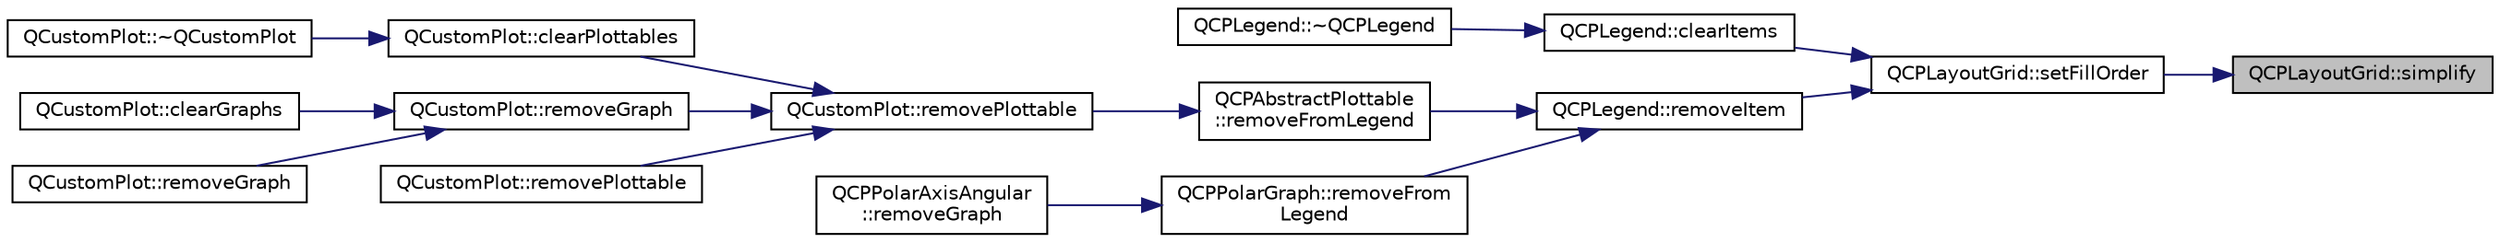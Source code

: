 digraph "QCPLayoutGrid::simplify"
{
 // LATEX_PDF_SIZE
  edge [fontname="Helvetica",fontsize="10",labelfontname="Helvetica",labelfontsize="10"];
  node [fontname="Helvetica",fontsize="10",shape=record];
  rankdir="RL";
  Node1 [label="QCPLayoutGrid::simplify",height=0.2,width=0.4,color="black", fillcolor="grey75", style="filled", fontcolor="black",tooltip=" "];
  Node1 -> Node2 [dir="back",color="midnightblue",fontsize="10",style="solid",fontname="Helvetica"];
  Node2 [label="QCPLayoutGrid::setFillOrder",height=0.2,width=0.4,color="black", fillcolor="white", style="filled",URL="$classQCPLayoutGrid.html#affc2f3cfd22f28698c5b29b960d2a391",tooltip=" "];
  Node2 -> Node3 [dir="back",color="midnightblue",fontsize="10",style="solid",fontname="Helvetica"];
  Node3 [label="QCPLegend::clearItems",height=0.2,width=0.4,color="black", fillcolor="white", style="filled",URL="$classQCPLegend.html#a24795c7250eb5214fcea16b7217b4dfb",tooltip=" "];
  Node3 -> Node4 [dir="back",color="midnightblue",fontsize="10",style="solid",fontname="Helvetica"];
  Node4 [label="QCPLegend::~QCPLegend",height=0.2,width=0.4,color="black", fillcolor="white", style="filled",URL="$classQCPLegend.html#a11391e486a959a42eeba4edf1bd8b46b",tooltip=" "];
  Node2 -> Node5 [dir="back",color="midnightblue",fontsize="10",style="solid",fontname="Helvetica"];
  Node5 [label="QCPLegend::removeItem",height=0.2,width=0.4,color="black", fillcolor="white", style="filled",URL="$classQCPLegend.html#ac91595c3eaa746fe6321d2eb952c63bb",tooltip=" "];
  Node5 -> Node6 [dir="back",color="midnightblue",fontsize="10",style="solid",fontname="Helvetica"];
  Node6 [label="QCPAbstractPlottable\l::removeFromLegend",height=0.2,width=0.4,color="black", fillcolor="white", style="filled",URL="$classQCPAbstractPlottable.html#a3cc235007e2343a65ad4f463767e0e20",tooltip=" "];
  Node6 -> Node7 [dir="back",color="midnightblue",fontsize="10",style="solid",fontname="Helvetica"];
  Node7 [label="QCustomPlot::removePlottable",height=0.2,width=0.4,color="black", fillcolor="white", style="filled",URL="$classQCustomPlot.html#af3dafd56884208474f311d6226513ab2",tooltip=" "];
  Node7 -> Node8 [dir="back",color="midnightblue",fontsize="10",style="solid",fontname="Helvetica"];
  Node8 [label="QCustomPlot::clearPlottables",height=0.2,width=0.4,color="black", fillcolor="white", style="filled",URL="$classQCustomPlot.html#a9a409bb3201878adb7ffba1c89c4e004",tooltip=" "];
  Node8 -> Node9 [dir="back",color="midnightblue",fontsize="10",style="solid",fontname="Helvetica"];
  Node9 [label="QCustomPlot::~QCustomPlot",height=0.2,width=0.4,color="black", fillcolor="white", style="filled",URL="$classQCustomPlot.html#a6a10e600c05635e9a314597a8a5c94e0",tooltip=" "];
  Node7 -> Node10 [dir="back",color="midnightblue",fontsize="10",style="solid",fontname="Helvetica"];
  Node10 [label="QCustomPlot::removeGraph",height=0.2,width=0.4,color="black", fillcolor="white", style="filled",URL="$classQCustomPlot.html#a903561be895fb6528a770d66ac5e6713",tooltip=" "];
  Node10 -> Node11 [dir="back",color="midnightblue",fontsize="10",style="solid",fontname="Helvetica"];
  Node11 [label="QCustomPlot::clearGraphs",height=0.2,width=0.4,color="black", fillcolor="white", style="filled",URL="$classQCustomPlot.html#ab0f3abff2d2f7df3668b5836f39207fa",tooltip=" "];
  Node10 -> Node12 [dir="back",color="midnightblue",fontsize="10",style="solid",fontname="Helvetica"];
  Node12 [label="QCustomPlot::removeGraph",height=0.2,width=0.4,color="black", fillcolor="white", style="filled",URL="$classQCustomPlot.html#a9554b3d2d5b10c0f884bd4010b6c192c",tooltip=" "];
  Node7 -> Node13 [dir="back",color="midnightblue",fontsize="10",style="solid",fontname="Helvetica"];
  Node13 [label="QCustomPlot::removePlottable",height=0.2,width=0.4,color="black", fillcolor="white", style="filled",URL="$classQCustomPlot.html#afc210e0021480f8119bccf37839dbcc8",tooltip=" "];
  Node5 -> Node14 [dir="back",color="midnightblue",fontsize="10",style="solid",fontname="Helvetica"];
  Node14 [label="QCPPolarGraph::removeFrom\lLegend",height=0.2,width=0.4,color="black", fillcolor="white", style="filled",URL="$classQCPPolarGraph.html#aae73a0de017092f85e17521d2282760f",tooltip=" "];
  Node14 -> Node15 [dir="back",color="midnightblue",fontsize="10",style="solid",fontname="Helvetica"];
  Node15 [label="QCPPolarAxisAngular\l::removeGraph",height=0.2,width=0.4,color="black", fillcolor="white", style="filled",URL="$classQCPPolarAxisAngular.html#aeabd68d454543427b9b63614689a17fd",tooltip=" "];
}
